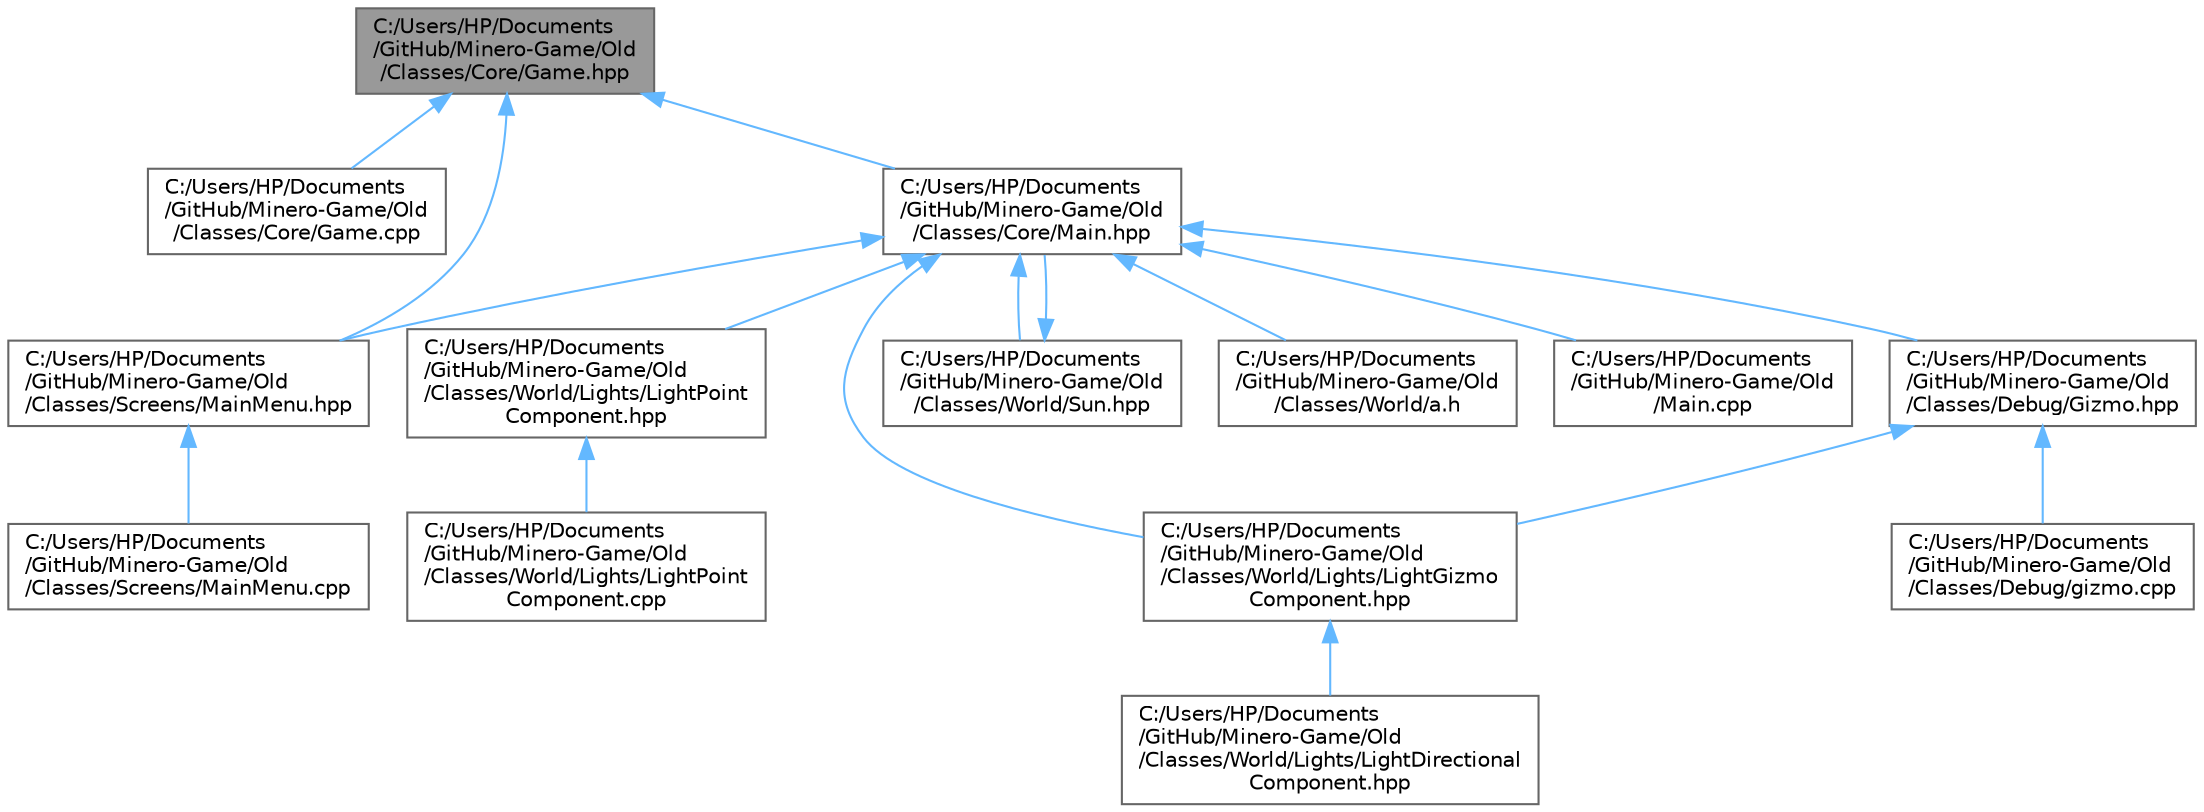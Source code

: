digraph "C:/Users/HP/Documents/GitHub/Minero-Game/Old/Classes/Core/Game.hpp"
{
 // LATEX_PDF_SIZE
  bgcolor="transparent";
  edge [fontname=Helvetica,fontsize=10,labelfontname=Helvetica,labelfontsize=10];
  node [fontname=Helvetica,fontsize=10,shape=box,height=0.2,width=0.4];
  Node1 [id="Node000001",label="C:/Users/HP/Documents\l/GitHub/Minero-Game/Old\l/Classes/Core/Game.hpp",height=0.2,width=0.4,color="gray40", fillcolor="grey60", style="filled", fontcolor="black",tooltip=" "];
  Node1 -> Node2 [id="edge33_Node000001_Node000002",dir="back",color="steelblue1",style="solid",tooltip=" "];
  Node2 [id="Node000002",label="C:/Users/HP/Documents\l/GitHub/Minero-Game/Old\l/Classes/Core/Game.cpp",height=0.2,width=0.4,color="grey40", fillcolor="white", style="filled",URL="$_game_8cpp.html",tooltip=" "];
  Node1 -> Node3 [id="edge34_Node000001_Node000003",dir="back",color="steelblue1",style="solid",tooltip=" "];
  Node3 [id="Node000003",label="C:/Users/HP/Documents\l/GitHub/Minero-Game/Old\l/Classes/Core/Main.hpp",height=0.2,width=0.4,color="grey40", fillcolor="white", style="filled",URL="$_main_8hpp.html",tooltip=" "];
  Node3 -> Node4 [id="edge35_Node000003_Node000004",dir="back",color="steelblue1",style="solid",tooltip=" "];
  Node4 [id="Node000004",label="C:/Users/HP/Documents\l/GitHub/Minero-Game/Old\l/Classes/Debug/Gizmo.hpp",height=0.2,width=0.4,color="grey40", fillcolor="white", style="filled",URL="$_gizmo_8hpp.html",tooltip=" "];
  Node4 -> Node5 [id="edge36_Node000004_Node000005",dir="back",color="steelblue1",style="solid",tooltip=" "];
  Node5 [id="Node000005",label="C:/Users/HP/Documents\l/GitHub/Minero-Game/Old\l/Classes/Debug/gizmo.cpp",height=0.2,width=0.4,color="grey40", fillcolor="white", style="filled",URL="$gizmo_8cpp.html",tooltip=" "];
  Node4 -> Node6 [id="edge37_Node000004_Node000006",dir="back",color="steelblue1",style="solid",tooltip=" "];
  Node6 [id="Node000006",label="C:/Users/HP/Documents\l/GitHub/Minero-Game/Old\l/Classes/World/Lights/LightGizmo\lComponent.hpp",height=0.2,width=0.4,color="grey40", fillcolor="white", style="filled",URL="$_light_gizmo_component_8hpp.html",tooltip=" "];
  Node6 -> Node7 [id="edge38_Node000006_Node000007",dir="back",color="steelblue1",style="solid",tooltip=" "];
  Node7 [id="Node000007",label="C:/Users/HP/Documents\l/GitHub/Minero-Game/Old\l/Classes/World/Lights/LightDirectional\lComponent.hpp",height=0.2,width=0.4,color="grey40", fillcolor="white", style="filled",URL="$_light_directional_component_8hpp.html",tooltip=" "];
  Node3 -> Node8 [id="edge39_Node000003_Node000008",dir="back",color="steelblue1",style="solid",tooltip=" "];
  Node8 [id="Node000008",label="C:/Users/HP/Documents\l/GitHub/Minero-Game/Old\l/Classes/Screens/MainMenu.hpp",height=0.2,width=0.4,color="grey40", fillcolor="white", style="filled",URL="$_main_menu_8hpp.html",tooltip=" "];
  Node8 -> Node9 [id="edge40_Node000008_Node000009",dir="back",color="steelblue1",style="solid",tooltip=" "];
  Node9 [id="Node000009",label="C:/Users/HP/Documents\l/GitHub/Minero-Game/Old\l/Classes/Screens/MainMenu.cpp",height=0.2,width=0.4,color="grey40", fillcolor="white", style="filled",URL="$_main_menu_8cpp.html",tooltip=" "];
  Node3 -> Node6 [id="edge41_Node000003_Node000006",dir="back",color="steelblue1",style="solid",tooltip=" "];
  Node3 -> Node10 [id="edge42_Node000003_Node000010",dir="back",color="steelblue1",style="solid",tooltip=" "];
  Node10 [id="Node000010",label="C:/Users/HP/Documents\l/GitHub/Minero-Game/Old\l/Classes/World/Lights/LightPoint\lComponent.hpp",height=0.2,width=0.4,color="grey40", fillcolor="white", style="filled",URL="$_light_point_component_8hpp.html",tooltip=" "];
  Node10 -> Node11 [id="edge43_Node000010_Node000011",dir="back",color="steelblue1",style="solid",tooltip=" "];
  Node11 [id="Node000011",label="C:/Users/HP/Documents\l/GitHub/Minero-Game/Old\l/Classes/World/Lights/LightPoint\lComponent.cpp",height=0.2,width=0.4,color="grey40", fillcolor="white", style="filled",URL="$_light_point_component_8cpp.html",tooltip=" "];
  Node3 -> Node12 [id="edge44_Node000003_Node000012",dir="back",color="steelblue1",style="solid",tooltip=" "];
  Node12 [id="Node000012",label="C:/Users/HP/Documents\l/GitHub/Minero-Game/Old\l/Classes/World/Sun.hpp",height=0.2,width=0.4,color="grey40", fillcolor="white", style="filled",URL="$_sun_8hpp.html",tooltip=" "];
  Node12 -> Node3 [id="edge45_Node000012_Node000003",dir="back",color="steelblue1",style="solid",tooltip=" "];
  Node3 -> Node13 [id="edge46_Node000003_Node000013",dir="back",color="steelblue1",style="solid",tooltip=" "];
  Node13 [id="Node000013",label="C:/Users/HP/Documents\l/GitHub/Minero-Game/Old\l/Classes/World/a.h",height=0.2,width=0.4,color="grey40", fillcolor="white", style="filled",URL="$a_8h.html",tooltip=" "];
  Node3 -> Node14 [id="edge47_Node000003_Node000014",dir="back",color="steelblue1",style="solid",tooltip=" "];
  Node14 [id="Node000014",label="C:/Users/HP/Documents\l/GitHub/Minero-Game/Old\l/Main.cpp",height=0.2,width=0.4,color="grey40", fillcolor="white", style="filled",URL="$_old_2main_8cpp.html",tooltip=" "];
  Node1 -> Node8 [id="edge48_Node000001_Node000008",dir="back",color="steelblue1",style="solid",tooltip=" "];
}
